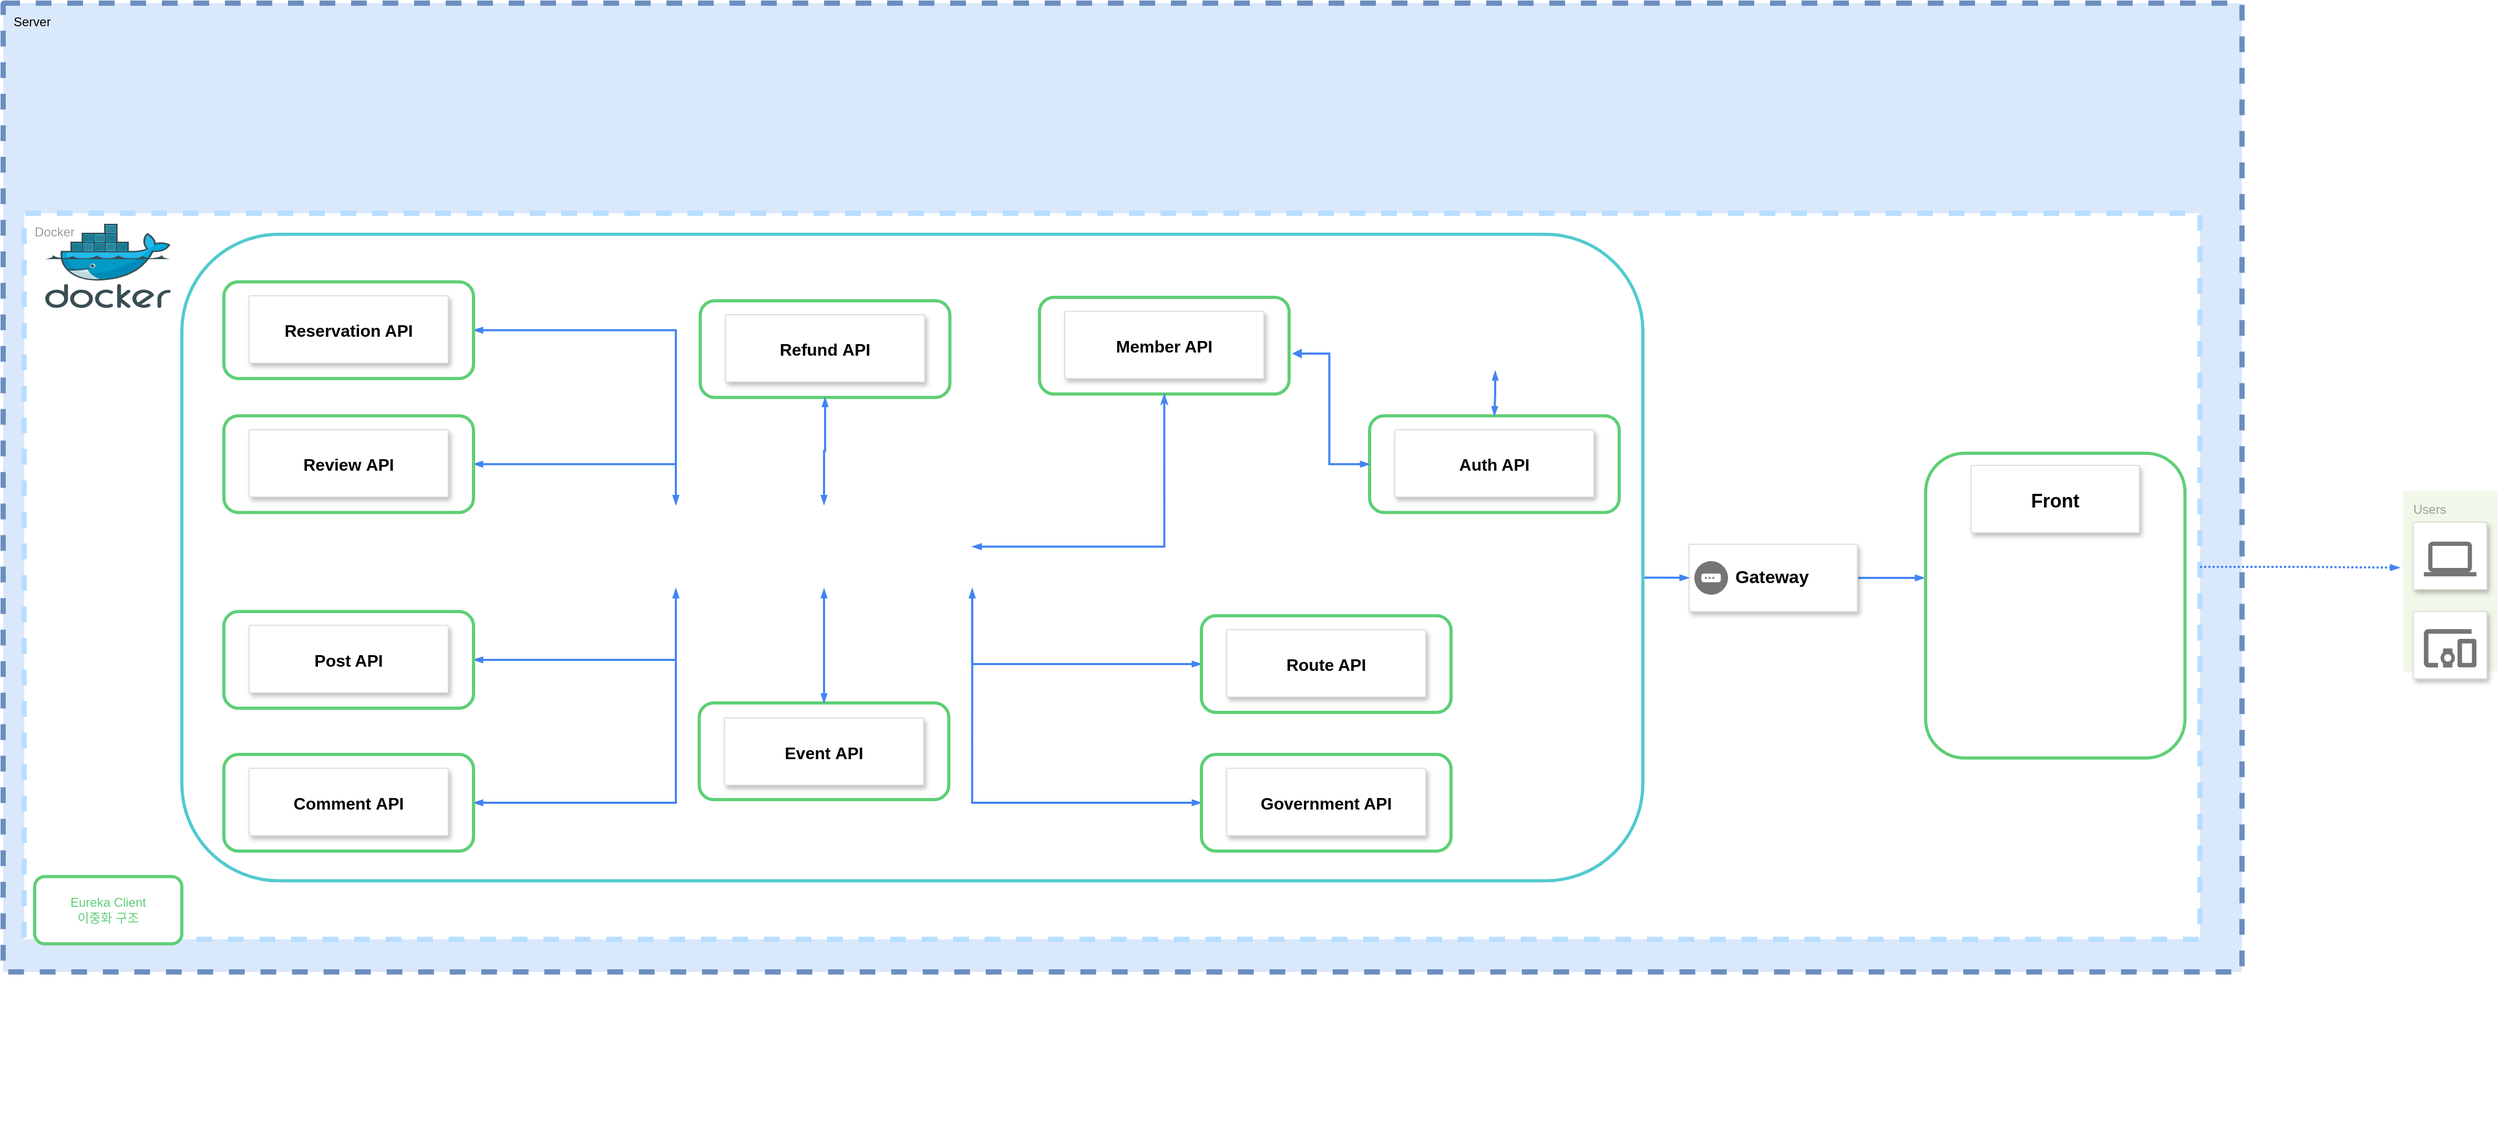 <mxfile version="27.1.6">
  <diagram id="nVM_BpQTg8m4svtKiqBn" name="페이지-1">
    <mxGraphModel dx="2852" dy="1382" grid="1" gridSize="10" guides="1" tooltips="1" connect="1" arrows="1" fold="1" page="1" pageScale="1" pageWidth="827" pageHeight="1169" math="0" shadow="0">
      <root>
        <mxCell id="0" />
        <mxCell id="1" parent="0" />
        <mxCell id="FzRYmF3HzqH8AZuYZzv0-2" value="Server&lt;br&gt;&lt;div&gt;&lt;br&gt;&lt;/div&gt;" style="sketch=0;points=[[0,0,0],[0.25,0,0],[0.5,0,0],[0.75,0,0],[1,0,0],[1,0.25,0],[1,0.5,0],[1,0.75,0],[1,1,0],[0.75,1,0],[0.5,1,0],[0.25,1,0],[0,1,0],[0,0.75,0],[0,0.5,0],[0,0.25,0]];rounded=1;absoluteArcSize=1;arcSize=2;html=1;strokeColor=#6c8ebf;shadow=0;dashed=1;fontSize=12;align=left;verticalAlign=top;spacing=10;spacingTop=-4;whiteSpace=wrap;fillColor=#dae8fc;strokeWidth=5;" vertex="1" parent="1">
          <mxGeometry x="550" y="340" width="2130" height="922" as="geometry" />
        </mxCell>
        <mxCell id="FzRYmF3HzqH8AZuYZzv0-3" value="Docker&lt;div&gt;&lt;br&gt;&lt;/div&gt;" style="sketch=0;points=[[0,0,0],[0.25,0,0],[0.5,0,0],[0.75,0,0],[1,0,0],[1,0.25,0],[1,0.5,0],[1,0.75,0],[1,1,0],[0.75,1,0],[0.5,1,0],[0.25,1,0],[0,1,0],[0,0.75,0],[0,0.5,0],[0,0.25,0]];rounded=1;absoluteArcSize=1;arcSize=2;html=1;strokeColor=light-dark(#B8DEFF,#EDEDED);gradientColor=none;shadow=0;dashed=1;fontSize=12;fontColor=#9E9E9E;align=left;verticalAlign=top;spacing=10;spacingTop=-4;whiteSpace=wrap;fillColor=default;strokeWidth=5;" vertex="1" parent="1">
          <mxGeometry x="570" y="540" width="2070" height="691" as="geometry" />
        </mxCell>
        <mxCell id="FzRYmF3HzqH8AZuYZzv0-5" style="edgeStyle=orthogonalEdgeStyle;shape=connector;rounded=0;orthogonalLoop=1;jettySize=auto;html=1;dashed=0;strokeColor=#4284F3;strokeWidth=2;align=center;verticalAlign=middle;fontFamily=Helvetica;fontSize=12;fontColor=default;labelBackgroundColor=default;startSize=4;endArrow=blockThin;endFill=1;endSize=4;" edge="1" parent="1">
          <mxGeometry relative="1" as="geometry">
            <mxPoint x="2378" y="887" as="targetPoint" />
            <mxPoint x="2315" y="887.043" as="sourcePoint" />
          </mxGeometry>
        </mxCell>
        <mxCell id="FzRYmF3HzqH8AZuYZzv0-6" value="" style="strokeColor=#dddddd;shadow=1;strokeWidth=1;rounded=1;absoluteArcSize=1;arcSize=2;" vertex="1" parent="1">
          <mxGeometry x="2154" y="855" width="160" height="64" as="geometry" />
        </mxCell>
        <mxCell id="FzRYmF3HzqH8AZuYZzv0-7" value="&lt;font style=&quot;font-size: 17px;&quot;&gt;&lt;b style=&quot;&quot;&gt;Gateway&lt;/b&gt;&lt;/font&gt;" style="sketch=0;dashed=0;connectable=0;html=1;fillColor=#757575;strokeColor=none;shape=mxgraph.gcp2.gateway;part=1;labelPosition=right;verticalLabelPosition=middle;align=left;verticalAlign=middle;spacingLeft=5;fontSize=12;" vertex="1" parent="FzRYmF3HzqH8AZuYZzv0-6">
          <mxGeometry y="0.5" width="32" height="32" relative="1" as="geometry">
            <mxPoint x="5" y="-16" as="offset" />
          </mxGeometry>
        </mxCell>
        <mxCell id="FzRYmF3HzqH8AZuYZzv0-9" value="" style="image;sketch=0;aspect=fixed;html=1;points=[];align=center;fontSize=12;image=img/lib/mscae/Docker.svg;" vertex="1" parent="1">
          <mxGeometry x="590" y="550" width="119.4" height="80" as="geometry" />
        </mxCell>
        <mxCell id="FzRYmF3HzqH8AZuYZzv0-17" value="" style="group" vertex="1" connectable="0" parent="1">
          <mxGeometry x="1535.94" y="620" width="574.06" height="555.25" as="geometry" />
        </mxCell>
        <mxCell id="FzRYmF3HzqH8AZuYZzv0-18" value="" style="group" connectable="0" vertex="1" parent="FzRYmF3HzqH8AZuYZzv0-17">
          <mxGeometry width="574.06" height="555.25" as="geometry" />
        </mxCell>
        <mxCell id="FzRYmF3HzqH8AZuYZzv0-19" value="" style="rounded=1;whiteSpace=wrap;html=1;strokeColor=#5ECF75;strokeWidth=3;fontColor=#5ECF75;" vertex="1" parent="FzRYmF3HzqH8AZuYZzv0-18">
          <mxGeometry width="237.5" height="92" as="geometry" />
        </mxCell>
        <mxCell id="FzRYmF3HzqH8AZuYZzv0-20" value="Member API" style="strokeColor=#dddddd;shadow=1;strokeWidth=1;rounded=1;absoluteArcSize=1;arcSize=2;fontSize=16;fontStyle=1" vertex="1" parent="FzRYmF3HzqH8AZuYZzv0-18">
          <mxGeometry x="24.06" y="13.25" width="189.38" height="64" as="geometry" />
        </mxCell>
        <mxCell id="FzRYmF3HzqH8AZuYZzv0-146" value="" style="rounded=1;whiteSpace=wrap;html=1;strokeColor=#51CACF;strokeWidth=3;fontColor=#5ECF75;fillColor=none;" vertex="1" parent="FzRYmF3HzqH8AZuYZzv0-18">
          <mxGeometry x="-815.94" y="-60" width="1390" height="615.25" as="geometry" />
        </mxCell>
        <mxCell id="FzRYmF3HzqH8AZuYZzv0-37" value="" style="group" vertex="1" connectable="0" parent="1">
          <mxGeometry x="2833.03" y="804" width="90" height="172" as="geometry" />
        </mxCell>
        <mxCell id="FzRYmF3HzqH8AZuYZzv0-38" value="Users" style="rounded=1;absoluteArcSize=1;arcSize=2;html=1;strokeColor=none;gradientColor=none;shadow=0;dashed=0;strokeColor=none;fontSize=12;fontColor=#9E9E9E;align=left;verticalAlign=top;spacing=10;spacingTop=-4;fillColor=#F1F8E9;" vertex="1" parent="FzRYmF3HzqH8AZuYZzv0-37">
          <mxGeometry width="90" height="172" as="geometry" />
        </mxCell>
        <mxCell id="FzRYmF3HzqH8AZuYZzv0-39" value="" style="strokeColor=#dddddd;fillColor=#ffffff;shadow=1;strokeWidth=1;rounded=1;absoluteArcSize=1;arcSize=2;labelPosition=center;verticalLabelPosition=middle;align=center;verticalAlign=bottom;spacingLeft=0;fontColor=#999999;fontSize=12;whiteSpace=wrap;spacingBottom=2;html=1;" vertex="1" parent="FzRYmF3HzqH8AZuYZzv0-37">
          <mxGeometry x="10" y="30" width="70" height="64" as="geometry" />
        </mxCell>
        <mxCell id="FzRYmF3HzqH8AZuYZzv0-40" value="" style="dashed=0;connectable=0;html=1;fillColor=#757575;strokeColor=none;shape=mxgraph.gcp2.laptop;part=1;" vertex="1" parent="FzRYmF3HzqH8AZuYZzv0-39">
          <mxGeometry x="0.5" width="50" height="33" relative="1" as="geometry">
            <mxPoint x="-25" y="18.5" as="offset" />
          </mxGeometry>
        </mxCell>
        <mxCell id="FzRYmF3HzqH8AZuYZzv0-41" value="" style="strokeColor=#dddddd;fillColor=#ffffff;shadow=1;strokeWidth=1;rounded=1;absoluteArcSize=1;arcSize=2;labelPosition=center;verticalLabelPosition=middle;align=center;verticalAlign=bottom;spacingLeft=0;fontColor=#999999;fontSize=12;whiteSpace=wrap;spacingBottom=2;html=1;" vertex="1" parent="FzRYmF3HzqH8AZuYZzv0-37">
          <mxGeometry x="10" y="115" width="70" height="64" as="geometry" />
        </mxCell>
        <mxCell id="FzRYmF3HzqH8AZuYZzv0-42" value="" style="dashed=0;connectable=0;html=1;fillColor=#757575;strokeColor=none;shape=mxgraph.gcp2.mobile_devices;part=1;" vertex="1" parent="FzRYmF3HzqH8AZuYZzv0-41">
          <mxGeometry x="0.5" width="50" height="36.5" relative="1" as="geometry">
            <mxPoint x="-25" y="16.75" as="offset" />
          </mxGeometry>
        </mxCell>
        <mxCell id="FzRYmF3HzqH8AZuYZzv0-44" style="edgeStyle=orthogonalEdgeStyle;shape=connector;rounded=0;orthogonalLoop=1;jettySize=auto;html=1;entryX=-0.034;entryY=0.426;entryDx=0;entryDy=0;entryPerimeter=0;dashed=1;strokeColor=#4284F3;strokeWidth=2;align=center;verticalAlign=middle;fontFamily=Helvetica;fontSize=12;fontColor=default;labelBackgroundColor=default;startSize=4;endArrow=blockThin;endFill=1;endSize=4;dashPattern=1 1;exitX=1;exitY=0.487;exitDx=0;exitDy=0;exitPerimeter=0;" edge="1" parent="1" source="FzRYmF3HzqH8AZuYZzv0-3" target="FzRYmF3HzqH8AZuYZzv0-38">
          <mxGeometry relative="1" as="geometry">
            <mxPoint x="2522" y="885" as="sourcePoint" />
          </mxGeometry>
        </mxCell>
        <mxCell id="FzRYmF3HzqH8AZuYZzv0-58" value="" style="group" vertex="1" connectable="0" parent="1">
          <mxGeometry x="580" y="1171.25" width="2320" height="248.75" as="geometry" />
        </mxCell>
        <mxCell id="FzRYmF3HzqH8AZuYZzv0-59" value="Eureka Client&lt;div&gt;이중화 구조&lt;/div&gt;" style="rounded=1;whiteSpace=wrap;html=1;strokeColor=#5ECF75;strokeWidth=3;fontColor=#5ECF75;" vertex="1" parent="FzRYmF3HzqH8AZuYZzv0-58">
          <mxGeometry width="140" height="64" as="geometry" />
        </mxCell>
        <mxCell id="FzRYmF3HzqH8AZuYZzv0-63" value="" style="rounded=1;whiteSpace=wrap;html=1;strokeColor=#5ECF75;strokeWidth=3;fontColor=#5ECF75;rotation=90;" vertex="1" parent="1">
          <mxGeometry x="2357.35" y="790.02" width="290.06" height="246.75" as="geometry" />
        </mxCell>
        <mxCell id="FzRYmF3HzqH8AZuYZzv0-137" style="edgeStyle=orthogonalEdgeStyle;shape=connector;rounded=0;orthogonalLoop=1;jettySize=auto;html=1;exitX=1;exitY=1;exitDx=0;exitDy=0;entryX=0;entryY=0.5;entryDx=0;entryDy=0;dashed=0;strokeColor=#4284F3;strokeWidth=2;align=center;verticalAlign=middle;fontFamily=Helvetica;fontSize=12;fontColor=default;labelBackgroundColor=default;startSize=4;endArrow=blockThin;endFill=1;endSize=4;startArrow=blockThin;startFill=1;" edge="1" parent="1" source="FzRYmF3HzqH8AZuYZzv0-87" target="FzRYmF3HzqH8AZuYZzv0-100">
          <mxGeometry relative="1" as="geometry" />
        </mxCell>
        <mxCell id="FzRYmF3HzqH8AZuYZzv0-138" style="edgeStyle=orthogonalEdgeStyle;shape=connector;rounded=0;orthogonalLoop=1;jettySize=auto;html=1;entryX=0;entryY=0.5;entryDx=0;entryDy=0;dashed=0;strokeColor=#4284F3;strokeWidth=2;align=center;verticalAlign=middle;fontFamily=Helvetica;fontSize=12;fontColor=default;labelBackgroundColor=default;startSize=4;endArrow=blockThin;endFill=1;endSize=4;exitX=1;exitY=1;exitDx=0;exitDy=0;startArrow=blockThin;startFill=1;" edge="1" parent="1" source="FzRYmF3HzqH8AZuYZzv0-87" target="FzRYmF3HzqH8AZuYZzv0-96">
          <mxGeometry relative="1" as="geometry" />
        </mxCell>
        <mxCell id="FzRYmF3HzqH8AZuYZzv0-139" style="edgeStyle=orthogonalEdgeStyle;shape=connector;rounded=0;orthogonalLoop=1;jettySize=auto;html=1;exitX=0;exitY=1;exitDx=0;exitDy=0;entryX=1;entryY=0.5;entryDx=0;entryDy=0;dashed=0;strokeColor=#4284F3;strokeWidth=2;align=center;verticalAlign=middle;fontFamily=Helvetica;fontSize=12;fontColor=default;labelBackgroundColor=default;startSize=4;endArrow=blockThin;endFill=1;endSize=4;startArrow=blockThin;startFill=1;" edge="1" parent="1" source="FzRYmF3HzqH8AZuYZzv0-87" target="FzRYmF3HzqH8AZuYZzv0-116">
          <mxGeometry relative="1" as="geometry" />
        </mxCell>
        <mxCell id="FzRYmF3HzqH8AZuYZzv0-140" style="edgeStyle=orthogonalEdgeStyle;shape=connector;rounded=0;orthogonalLoop=1;jettySize=auto;html=1;exitX=0;exitY=1;exitDx=0;exitDy=0;entryX=1;entryY=0.5;entryDx=0;entryDy=0;dashed=0;strokeColor=#4284F3;strokeWidth=2;align=center;verticalAlign=middle;fontFamily=Helvetica;fontSize=12;fontColor=default;labelBackgroundColor=default;startSize=4;endArrow=blockThin;endFill=1;endSize=4;startArrow=blockThin;startFill=1;" edge="1" parent="1" source="FzRYmF3HzqH8AZuYZzv0-87" target="FzRYmF3HzqH8AZuYZzv0-120">
          <mxGeometry relative="1" as="geometry" />
        </mxCell>
        <mxCell id="FzRYmF3HzqH8AZuYZzv0-142" style="edgeStyle=orthogonalEdgeStyle;shape=connector;rounded=0;orthogonalLoop=1;jettySize=auto;html=1;exitX=0;exitY=0;exitDx=0;exitDy=0;entryX=1;entryY=0.5;entryDx=0;entryDy=0;dashed=0;strokeColor=#4284F3;strokeWidth=2;align=center;verticalAlign=middle;fontFamily=Helvetica;fontSize=12;fontColor=default;labelBackgroundColor=default;startSize=4;endArrow=blockThin;endFill=1;endSize=4;startArrow=blockThin;startFill=1;" edge="1" parent="1" source="FzRYmF3HzqH8AZuYZzv0-87" target="FzRYmF3HzqH8AZuYZzv0-108">
          <mxGeometry relative="1" as="geometry" />
        </mxCell>
        <mxCell id="FzRYmF3HzqH8AZuYZzv0-143" style="edgeStyle=orthogonalEdgeStyle;shape=connector;rounded=0;orthogonalLoop=1;jettySize=auto;html=1;exitX=0;exitY=0;exitDx=0;exitDy=0;entryX=1;entryY=0.5;entryDx=0;entryDy=0;dashed=0;strokeColor=#4284F3;strokeWidth=2;align=center;verticalAlign=middle;fontFamily=Helvetica;fontSize=12;fontColor=default;labelBackgroundColor=default;startSize=4;endArrow=blockThin;endFill=1;endSize=4;startArrow=blockThin;startFill=1;" edge="1" parent="1" source="FzRYmF3HzqH8AZuYZzv0-87" target="FzRYmF3HzqH8AZuYZzv0-104">
          <mxGeometry relative="1" as="geometry" />
        </mxCell>
        <mxCell id="FzRYmF3HzqH8AZuYZzv0-87" value="" style="shape=image;verticalLabelPosition=bottom;labelBackgroundColor=default;verticalAlign=top;aspect=fixed;imageAspect=0;image=https://upload.wikimedia.org/wikipedia/commons/thumb/c/ca/MariaDB_colour_logo.svg/800px-MariaDB_colour_logo.svg.png;" vertex="1" parent="1">
          <mxGeometry x="1190" y="817.25" width="281.94" height="80" as="geometry" />
        </mxCell>
        <mxCell id="FzRYmF3HzqH8AZuYZzv0-88" value="" style="group" vertex="1" connectable="0" parent="1">
          <mxGeometry x="1212.22" y="1007" width="237.5" height="92" as="geometry" />
        </mxCell>
        <mxCell id="FzRYmF3HzqH8AZuYZzv0-89" value="" style="group" connectable="0" vertex="1" parent="FzRYmF3HzqH8AZuYZzv0-88">
          <mxGeometry width="237.5" height="92" as="geometry" />
        </mxCell>
        <mxCell id="FzRYmF3HzqH8AZuYZzv0-90" value="" style="rounded=1;whiteSpace=wrap;html=1;strokeColor=#5ECF75;strokeWidth=3;fontColor=#5ECF75;" vertex="1" parent="FzRYmF3HzqH8AZuYZzv0-89">
          <mxGeometry y="-1" width="237.5" height="92" as="geometry" />
        </mxCell>
        <mxCell id="FzRYmF3HzqH8AZuYZzv0-91" value="Event API" style="strokeColor=#dddddd;shadow=1;strokeWidth=1;rounded=1;absoluteArcSize=1;arcSize=2;fontSize=16;fontStyle=1" vertex="1" parent="FzRYmF3HzqH8AZuYZzv0-89">
          <mxGeometry x="24.06" y="13.25" width="189.38" height="64" as="geometry" />
        </mxCell>
        <mxCell id="FzRYmF3HzqH8AZuYZzv0-102" value="" style="group" vertex="1" connectable="0" parent="1">
          <mxGeometry x="760" y="732.75" width="237.5" height="92" as="geometry" />
        </mxCell>
        <mxCell id="FzRYmF3HzqH8AZuYZzv0-103" value="" style="group" connectable="0" vertex="1" parent="FzRYmF3HzqH8AZuYZzv0-102">
          <mxGeometry width="237.5" height="92" as="geometry" />
        </mxCell>
        <mxCell id="FzRYmF3HzqH8AZuYZzv0-104" value="" style="rounded=1;whiteSpace=wrap;html=1;strokeColor=#5ECF75;strokeWidth=3;fontColor=#5ECF75;" vertex="1" parent="FzRYmF3HzqH8AZuYZzv0-103">
          <mxGeometry width="237.5" height="92" as="geometry" />
        </mxCell>
        <mxCell id="FzRYmF3HzqH8AZuYZzv0-105" value="Review API" style="strokeColor=#dddddd;shadow=1;strokeWidth=1;rounded=1;absoluteArcSize=1;arcSize=2;fontSize=16;fontStyle=1" vertex="1" parent="FzRYmF3HzqH8AZuYZzv0-103">
          <mxGeometry x="24.06" y="13.25" width="189.38" height="64" as="geometry" />
        </mxCell>
        <mxCell id="FzRYmF3HzqH8AZuYZzv0-106" value="" style="group" vertex="1" connectable="0" parent="1">
          <mxGeometry x="760" y="605.25" width="1370" height="580" as="geometry" />
        </mxCell>
        <mxCell id="FzRYmF3HzqH8AZuYZzv0-107" value="" style="group" connectable="0" vertex="1" parent="FzRYmF3HzqH8AZuYZzv0-106">
          <mxGeometry width="1370" height="580" as="geometry" />
        </mxCell>
        <mxCell id="FzRYmF3HzqH8AZuYZzv0-108" value="" style="rounded=1;whiteSpace=wrap;html=1;strokeColor=#5ECF75;strokeWidth=3;fontColor=#5ECF75;" vertex="1" parent="FzRYmF3HzqH8AZuYZzv0-107">
          <mxGeometry width="237.5" height="92" as="geometry" />
        </mxCell>
        <mxCell id="FzRYmF3HzqH8AZuYZzv0-109" value="Reservation API" style="strokeColor=#dddddd;shadow=1;strokeWidth=1;rounded=1;absoluteArcSize=1;arcSize=2;fontSize=16;fontStyle=1" vertex="1" parent="FzRYmF3HzqH8AZuYZzv0-107">
          <mxGeometry x="24.06" y="13.25" width="189.38" height="64" as="geometry" />
        </mxCell>
        <mxCell id="FzRYmF3HzqH8AZuYZzv0-110" value="" style="group" vertex="1" connectable="0" parent="1">
          <mxGeometry x="1213.22" y="623.25" width="237.5" height="92" as="geometry" />
        </mxCell>
        <mxCell id="FzRYmF3HzqH8AZuYZzv0-111" value="" style="group" connectable="0" vertex="1" parent="FzRYmF3HzqH8AZuYZzv0-110">
          <mxGeometry width="237.5" height="92" as="geometry" />
        </mxCell>
        <mxCell id="FzRYmF3HzqH8AZuYZzv0-112" value="" style="rounded=1;whiteSpace=wrap;html=1;strokeColor=#5ECF75;strokeWidth=3;fontColor=#5ECF75;" vertex="1" parent="FzRYmF3HzqH8AZuYZzv0-111">
          <mxGeometry width="237.5" height="92" as="geometry" />
        </mxCell>
        <mxCell id="FzRYmF3HzqH8AZuYZzv0-113" value="Refund API" style="strokeColor=#dddddd;shadow=1;strokeWidth=1;rounded=1;absoluteArcSize=1;arcSize=2;fontSize=16;fontStyle=1" vertex="1" parent="FzRYmF3HzqH8AZuYZzv0-111">
          <mxGeometry x="24.06" y="13.25" width="189.38" height="64" as="geometry" />
        </mxCell>
        <mxCell id="FzRYmF3HzqH8AZuYZzv0-114" value="" style="group" vertex="1" connectable="0" parent="1">
          <mxGeometry x="760" y="919" width="237.5" height="92" as="geometry" />
        </mxCell>
        <mxCell id="FzRYmF3HzqH8AZuYZzv0-115" value="" style="group" connectable="0" vertex="1" parent="FzRYmF3HzqH8AZuYZzv0-114">
          <mxGeometry width="237.5" height="92" as="geometry" />
        </mxCell>
        <mxCell id="FzRYmF3HzqH8AZuYZzv0-116" value="" style="rounded=1;whiteSpace=wrap;html=1;strokeColor=#5ECF75;strokeWidth=3;fontColor=#5ECF75;" vertex="1" parent="FzRYmF3HzqH8AZuYZzv0-115">
          <mxGeometry width="237.5" height="92" as="geometry" />
        </mxCell>
        <mxCell id="FzRYmF3HzqH8AZuYZzv0-117" value="Post API" style="strokeColor=#dddddd;shadow=1;strokeWidth=1;rounded=1;absoluteArcSize=1;arcSize=2;fontSize=16;fontStyle=1" vertex="1" parent="FzRYmF3HzqH8AZuYZzv0-115">
          <mxGeometry x="24.06" y="13.25" width="189.38" height="64" as="geometry" />
        </mxCell>
        <mxCell id="FzRYmF3HzqH8AZuYZzv0-123" value="" style="group" vertex="1" connectable="0" parent="1">
          <mxGeometry x="1850" y="732.75" width="860" height="267.25" as="geometry" />
        </mxCell>
        <mxCell id="FzRYmF3HzqH8AZuYZzv0-124" value="" style="group" connectable="0" vertex="1" parent="FzRYmF3HzqH8AZuYZzv0-123">
          <mxGeometry width="860" height="267.25" as="geometry" />
        </mxCell>
        <mxCell id="FzRYmF3HzqH8AZuYZzv0-125" value="" style="rounded=1;whiteSpace=wrap;html=1;strokeColor=#5ECF75;strokeWidth=3;fontColor=#5ECF75;" vertex="1" parent="FzRYmF3HzqH8AZuYZzv0-124">
          <mxGeometry width="237.5" height="92" as="geometry" />
        </mxCell>
        <mxCell id="FzRYmF3HzqH8AZuYZzv0-126" value="Auth API" style="strokeColor=#dddddd;shadow=1;strokeWidth=1;rounded=1;absoluteArcSize=1;arcSize=2;fontSize=16;fontStyle=1" vertex="1" parent="FzRYmF3HzqH8AZuYZzv0-124">
          <mxGeometry x="24.06" y="13.25" width="189.38" height="64" as="geometry" />
        </mxCell>
        <mxCell id="FzRYmF3HzqH8AZuYZzv0-153" value="" style="shape=image;verticalLabelPosition=bottom;labelBackgroundColor=default;verticalAlign=top;aspect=fixed;imageAspect=0;image=https://blog.kakaocdn.net/dn/ovNIJ/btqzv6TExs5/edFS4MQL6xCe6lxPpy006K/img.png;" vertex="1" parent="FzRYmF3HzqH8AZuYZzv0-124">
          <mxGeometry x="530" y="127.25" width="247.21" height="87.25" as="geometry" />
        </mxCell>
        <mxCell id="FzRYmF3HzqH8AZuYZzv0-133" style="edgeStyle=orthogonalEdgeStyle;shape=connector;rounded=0;orthogonalLoop=1;jettySize=auto;html=1;entryX=0.5;entryY=0;entryDx=0;entryDy=0;dashed=0;strokeColor=#4284F3;strokeWidth=2;align=center;verticalAlign=middle;fontFamily=Helvetica;fontSize=12;fontColor=default;labelBackgroundColor=default;startSize=4;endArrow=blockThin;endFill=1;endSize=4;startArrow=blockThin;startFill=1;" edge="1" parent="1" source="FzRYmF3HzqH8AZuYZzv0-127" target="FzRYmF3HzqH8AZuYZzv0-125">
          <mxGeometry relative="1" as="geometry" />
        </mxCell>
        <mxCell id="FzRYmF3HzqH8AZuYZzv0-127" value="" style="shape=image;verticalLabelPosition=bottom;labelBackgroundColor=default;verticalAlign=top;aspect=fixed;imageAspect=0;image=https://velog.velcdn.com/images/yuureru/post/90698ea7-be7c-45ab-a61c-acc75fdc1b5d/image.png;" vertex="1" parent="1">
          <mxGeometry x="1872" y="560" width="195" height="130" as="geometry" />
        </mxCell>
        <mxCell id="FzRYmF3HzqH8AZuYZzv0-94" value="" style="group" vertex="1" connectable="0" parent="1">
          <mxGeometry x="1690" y="1055" width="237.5" height="92" as="geometry" />
        </mxCell>
        <mxCell id="FzRYmF3HzqH8AZuYZzv0-95" value="" style="group" connectable="0" vertex="1" parent="FzRYmF3HzqH8AZuYZzv0-94">
          <mxGeometry width="237.5" height="92" as="geometry" />
        </mxCell>
        <mxCell id="FzRYmF3HzqH8AZuYZzv0-96" value="" style="rounded=1;whiteSpace=wrap;html=1;strokeColor=#5ECF75;strokeWidth=3;fontColor=#5ECF75;" vertex="1" parent="FzRYmF3HzqH8AZuYZzv0-95">
          <mxGeometry width="237.5" height="92" as="geometry" />
        </mxCell>
        <mxCell id="FzRYmF3HzqH8AZuYZzv0-97" value="Government API" style="strokeColor=#dddddd;shadow=1;strokeWidth=1;rounded=1;absoluteArcSize=1;arcSize=2;fontSize=16;fontStyle=1" vertex="1" parent="FzRYmF3HzqH8AZuYZzv0-95">
          <mxGeometry x="24.06" y="13.25" width="189.38" height="64" as="geometry" />
        </mxCell>
        <mxCell id="FzRYmF3HzqH8AZuYZzv0-99" value="" style="group" connectable="0" vertex="1" parent="1">
          <mxGeometry x="1690" y="923" width="237.5" height="92" as="geometry" />
        </mxCell>
        <mxCell id="FzRYmF3HzqH8AZuYZzv0-100" value="" style="rounded=1;whiteSpace=wrap;html=1;strokeColor=#5ECF75;strokeWidth=3;fontColor=#5ECF75;" vertex="1" parent="FzRYmF3HzqH8AZuYZzv0-99">
          <mxGeometry width="237.5" height="92" as="geometry" />
        </mxCell>
        <mxCell id="FzRYmF3HzqH8AZuYZzv0-101" value="Route API" style="strokeColor=#dddddd;shadow=1;strokeWidth=1;rounded=1;absoluteArcSize=1;arcSize=2;fontSize=16;fontStyle=1" vertex="1" parent="FzRYmF3HzqH8AZuYZzv0-99">
          <mxGeometry x="24.06" y="13.25" width="189.38" height="64" as="geometry" />
        </mxCell>
        <mxCell id="FzRYmF3HzqH8AZuYZzv0-134" style="edgeStyle=orthogonalEdgeStyle;shape=connector;rounded=0;orthogonalLoop=1;jettySize=auto;html=1;entryX=0;entryY=0.5;entryDx=0;entryDy=0;dashed=0;strokeColor=#4284F3;strokeWidth=2;align=center;verticalAlign=middle;fontFamily=Helvetica;fontSize=12;fontColor=default;labelBackgroundColor=default;startSize=4;endArrow=blockThin;endFill=1;endSize=4;exitX=1.012;exitY=0.581;exitDx=0;exitDy=0;exitPerimeter=0;startArrow=block;startFill=1;" edge="1" parent="1" source="FzRYmF3HzqH8AZuYZzv0-19" target="FzRYmF3HzqH8AZuYZzv0-125">
          <mxGeometry relative="1" as="geometry" />
        </mxCell>
        <mxCell id="FzRYmF3HzqH8AZuYZzv0-135" style="edgeStyle=orthogonalEdgeStyle;shape=connector;rounded=0;orthogonalLoop=1;jettySize=auto;html=1;entryX=1;entryY=0.5;entryDx=0;entryDy=0;dashed=0;strokeColor=#4284F3;strokeWidth=2;align=center;verticalAlign=middle;fontFamily=Helvetica;fontSize=12;fontColor=default;labelBackgroundColor=default;startSize=4;endArrow=blockThin;endFill=1;endSize=4;exitX=0.5;exitY=1;exitDx=0;exitDy=0;startArrow=classicThin;startFill=0;" edge="1" parent="1" source="FzRYmF3HzqH8AZuYZzv0-19" target="FzRYmF3HzqH8AZuYZzv0-87">
          <mxGeometry relative="1" as="geometry" />
        </mxCell>
        <mxCell id="FzRYmF3HzqH8AZuYZzv0-118" value="" style="group" vertex="1" connectable="0" parent="1">
          <mxGeometry x="760" y="1055" width="237.5" height="92" as="geometry" />
        </mxCell>
        <mxCell id="FzRYmF3HzqH8AZuYZzv0-119" value="" style="group" connectable="0" vertex="1" parent="FzRYmF3HzqH8AZuYZzv0-118">
          <mxGeometry width="237.5" height="92" as="geometry" />
        </mxCell>
        <mxCell id="FzRYmF3HzqH8AZuYZzv0-120" value="" style="rounded=1;whiteSpace=wrap;html=1;strokeColor=#5ECF75;strokeWidth=3;fontColor=#5ECF75;" vertex="1" parent="FzRYmF3HzqH8AZuYZzv0-119">
          <mxGeometry width="237.5" height="92" as="geometry" />
        </mxCell>
        <mxCell id="FzRYmF3HzqH8AZuYZzv0-121" value="Comment API" style="strokeColor=#dddddd;shadow=1;strokeWidth=1;rounded=1;absoluteArcSize=1;arcSize=2;fontSize=16;fontStyle=1" vertex="1" parent="FzRYmF3HzqH8AZuYZzv0-119">
          <mxGeometry x="24.06" y="13.25" width="189.38" height="64" as="geometry" />
        </mxCell>
        <mxCell id="FzRYmF3HzqH8AZuYZzv0-136" style="edgeStyle=orthogonalEdgeStyle;shape=connector;rounded=0;orthogonalLoop=1;jettySize=auto;html=1;exitX=0.5;exitY=1;exitDx=0;exitDy=0;dashed=0;strokeColor=#4284F3;strokeWidth=2;align=center;verticalAlign=middle;fontFamily=Helvetica;fontSize=12;fontColor=default;labelBackgroundColor=default;startSize=4;endArrow=blockThin;endFill=1;endSize=4;entryX=0.5;entryY=0;entryDx=0;entryDy=0;startArrow=blockThin;startFill=1;" edge="1" parent="1" source="FzRYmF3HzqH8AZuYZzv0-87" target="FzRYmF3HzqH8AZuYZzv0-90">
          <mxGeometry relative="1" as="geometry">
            <mxPoint x="1331" y="970" as="targetPoint" />
          </mxGeometry>
        </mxCell>
        <mxCell id="FzRYmF3HzqH8AZuYZzv0-141" style="edgeStyle=orthogonalEdgeStyle;shape=connector;rounded=0;orthogonalLoop=1;jettySize=auto;html=1;exitX=0.5;exitY=0;exitDx=0;exitDy=0;entryX=0.5;entryY=1;entryDx=0;entryDy=0;dashed=0;strokeColor=#4284F3;strokeWidth=2;align=center;verticalAlign=middle;fontFamily=Helvetica;fontSize=12;fontColor=default;labelBackgroundColor=default;startSize=4;endArrow=blockThin;endFill=1;endSize=4;startArrow=blockThin;startFill=1;" edge="1" parent="1" source="FzRYmF3HzqH8AZuYZzv0-87" target="FzRYmF3HzqH8AZuYZzv0-112">
          <mxGeometry relative="1" as="geometry" />
        </mxCell>
        <mxCell id="FzRYmF3HzqH8AZuYZzv0-148" style="edgeStyle=orthogonalEdgeStyle;shape=connector;rounded=0;orthogonalLoop=1;jettySize=auto;html=1;exitX=1.001;exitY=0.531;exitDx=0;exitDy=0;entryX=0;entryY=0.5;entryDx=0;entryDy=0;dashed=0;strokeColor=#4284F3;strokeWidth=2;align=center;verticalAlign=middle;fontFamily=Helvetica;fontSize=12;fontColor=default;labelBackgroundColor=default;startSize=4;endArrow=blockThin;endFill=1;endSize=4;exitPerimeter=0;" edge="1" parent="1" source="FzRYmF3HzqH8AZuYZzv0-146" target="FzRYmF3HzqH8AZuYZzv0-6">
          <mxGeometry relative="1" as="geometry" />
        </mxCell>
        <mxCell id="FzRYmF3HzqH8AZuYZzv0-149" value="" style="shape=image;verticalLabelPosition=bottom;labelBackgroundColor=default;verticalAlign=top;aspect=fixed;imageAspect=0;image=https://www.opentext.com/assets/images/partners/opentext-aws-logo-cover-416x274.png;" vertex="1" parent="1">
          <mxGeometry x="600" y="370" width="226.6" height="149.25" as="geometry" />
        </mxCell>
        <mxCell id="FzRYmF3HzqH8AZuYZzv0-150" value="" style="shape=image;verticalLabelPosition=bottom;labelBackgroundColor=default;verticalAlign=top;aspect=fixed;imageAspect=0;image=https://img.icons8.com/color/512/nginx.png;" vertex="1" parent="1">
          <mxGeometry x="870" y="360" width="149.25" height="149.25" as="geometry" />
        </mxCell>
        <mxCell id="FzRYmF3HzqH8AZuYZzv0-151" value="Front" style="strokeColor=#dddddd;shadow=1;strokeWidth=1;rounded=1;absoluteArcSize=1;arcSize=2;fontSize=18;fontStyle=1" vertex="1" parent="1">
          <mxGeometry x="2422.38" y="780" width="160" height="64" as="geometry" />
        </mxCell>
      </root>
    </mxGraphModel>
  </diagram>
</mxfile>
